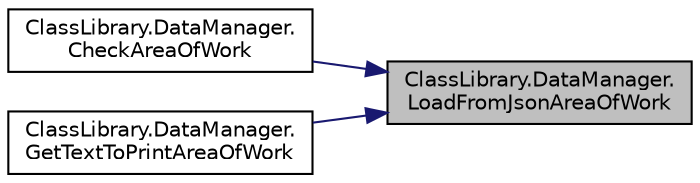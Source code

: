 digraph "ClassLibrary.DataManager.LoadFromJsonAreaOfWork"
{
 // INTERACTIVE_SVG=YES
 // LATEX_PDF_SIZE
  edge [fontname="Helvetica",fontsize="10",labelfontname="Helvetica",labelfontsize="10"];
  node [fontname="Helvetica",fontsize="10",shape=record];
  rankdir="RL";
  Node1 [label="ClassLibrary.DataManager.\lLoadFromJsonAreaOfWork",height=0.2,width=0.4,color="black", fillcolor="grey75", style="filled", fontcolor="black",tooltip=" "];
  Node1 -> Node2 [dir="back",color="midnightblue",fontsize="10",style="solid",fontname="Helvetica"];
  Node2 [label="ClassLibrary.DataManager.\lCheckAreaOfWork",height=0.2,width=0.4,color="black", fillcolor="white", style="filled",URL="$classClassLibrary_1_1DataManager.html#a78bbbd5d62c591a30e963fa6682f01b7",tooltip="Metodo que corrobora si el numero ingresado por el usuario para agregar el rubro en su listado,..."];
  Node1 -> Node3 [dir="back",color="midnightblue",fontsize="10",style="solid",fontname="Helvetica"];
  Node3 [label="ClassLibrary.DataManager.\lGetTextToPrintAreaOfWork",height=0.2,width=0.4,color="black", fillcolor="white", style="filled",URL="$classClassLibrary_1_1DataManager.html#a43f3f87debaf67495ddfc1ebbcac9424",tooltip="Metodo utilizado para obtener todos los rubros de la lista y retornarlos como texto,..."];
}

